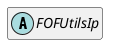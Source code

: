 @startuml
set namespaceSeparator \\
hide members
hide << alias >> circle

abstract class FOFUtilsIp
@enduml
